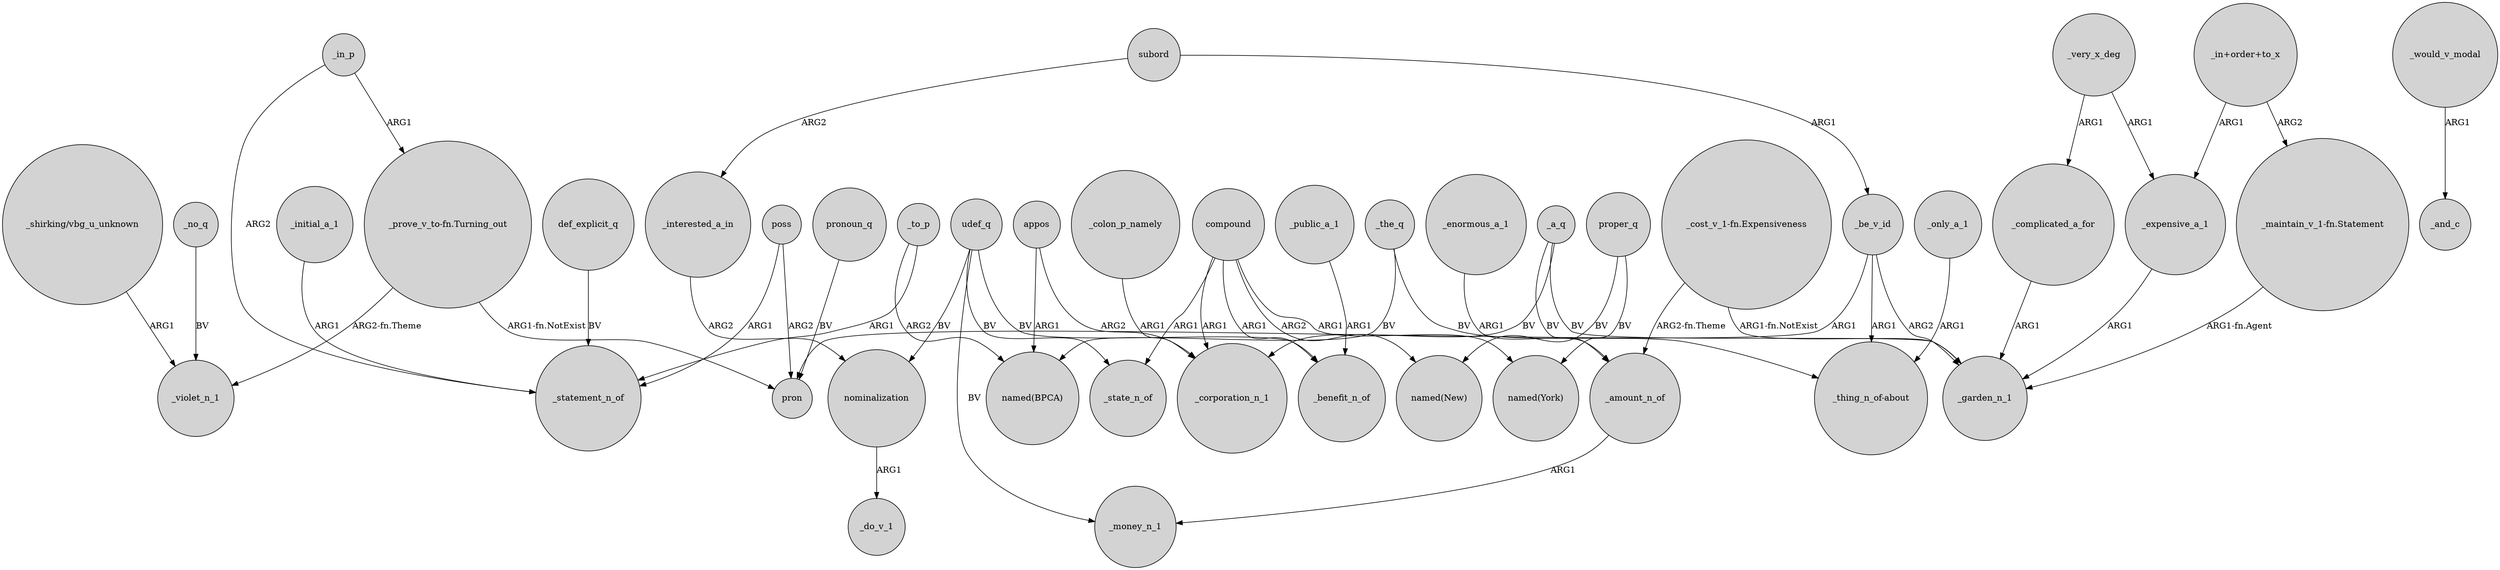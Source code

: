 digraph {
	node [shape=circle style=filled]
	_interested_a_in -> nominalization [label=ARG2]
	subord -> _be_v_id [label=ARG1]
	_a_q -> _garden_n_1 [label=BV]
	_initial_a_1 -> _statement_n_of [label=ARG1]
	_would_v_modal -> _and_c [label=ARG1]
	udef_q -> _money_n_1 [label=BV]
	compound -> "named(New)" [label=ARG2]
	_in_p -> "_prove_v_to-fn.Turning_out" [label=ARG1]
	poss -> pron [label=ARG2]
	"_cost_v_1-fn.Expensiveness" -> _amount_n_of [label="ARG2-fn.Theme"]
	"_prove_v_to-fn.Turning_out" -> pron [label="ARG1-fn.NotExist"]
	"_cost_v_1-fn.Expensiveness" -> _garden_n_1 [label="ARG1-fn.NotExist"]
	proper_q -> "named(New)" [label=BV]
	udef_q -> _state_n_of [label=BV]
	nominalization -> _do_v_1 [label=ARG1]
	_complicated_a_for -> _garden_n_1 [label=ARG1]
	_colon_p_namely -> _corporation_n_1 [label=ARG1]
	_very_x_deg -> _expensive_a_1 [label=ARG1]
	_very_x_deg -> _complicated_a_for [label=ARG1]
	_be_v_id -> _garden_n_1 [label=ARG2]
	poss -> _statement_n_of [label=ARG1]
	_a_q -> _corporation_n_1 [label=BV]
	_expensive_a_1 -> _garden_n_1 [label=ARG1]
	_be_v_id -> "_thing_n_of-about" [label=ARG1]
	_be_v_id -> pron [label=ARG1]
	_only_a_1 -> "_thing_n_of-about" [label=ARG1]
	_to_p -> "named(BPCA)" [label=ARG2]
	appos -> "named(BPCA)" [label=ARG1]
	_enormous_a_1 -> _amount_n_of [label=ARG1]
	"_prove_v_to-fn.Turning_out" -> _violet_n_1 [label="ARG2-fn.Theme"]
	"_in+order+to_x" -> "_maintain_v_1-fn.Statement" [label=ARG2]
	pronoun_q -> pron [label=BV]
	"_maintain_v_1-fn.Statement" -> _garden_n_1 [label="ARG1-fn.Agent"]
	_amount_n_of -> _money_n_1 [label=ARG1]
	compound -> "named(York)" [label=ARG1]
	compound -> _corporation_n_1 [label=ARG1]
	_to_p -> _statement_n_of [label=ARG1]
	_public_a_1 -> _benefit_n_of [label=ARG1]
	compound -> _state_n_of [label=ARG1]
	subord -> _interested_a_in [label=ARG2]
	compound -> _benefit_n_of [label=ARG1]
	udef_q -> nominalization [label=BV]
	_the_q -> "named(BPCA)" [label=BV]
	"_in+order+to_x" -> _expensive_a_1 [label=ARG1]
	_in_p -> _statement_n_of [label=ARG2]
	appos -> _corporation_n_1 [label=ARG2]
	_the_q -> "_thing_n_of-about" [label=BV]
	proper_q -> "named(York)" [label=BV]
	_no_q -> _violet_n_1 [label=BV]
	udef_q -> _benefit_n_of [label=BV]
	def_explicit_q -> _statement_n_of [label=BV]
	"_shirking/vbg_u_unknown" -> _violet_n_1 [label=ARG1]
	_a_q -> _amount_n_of [label=BV]
}
